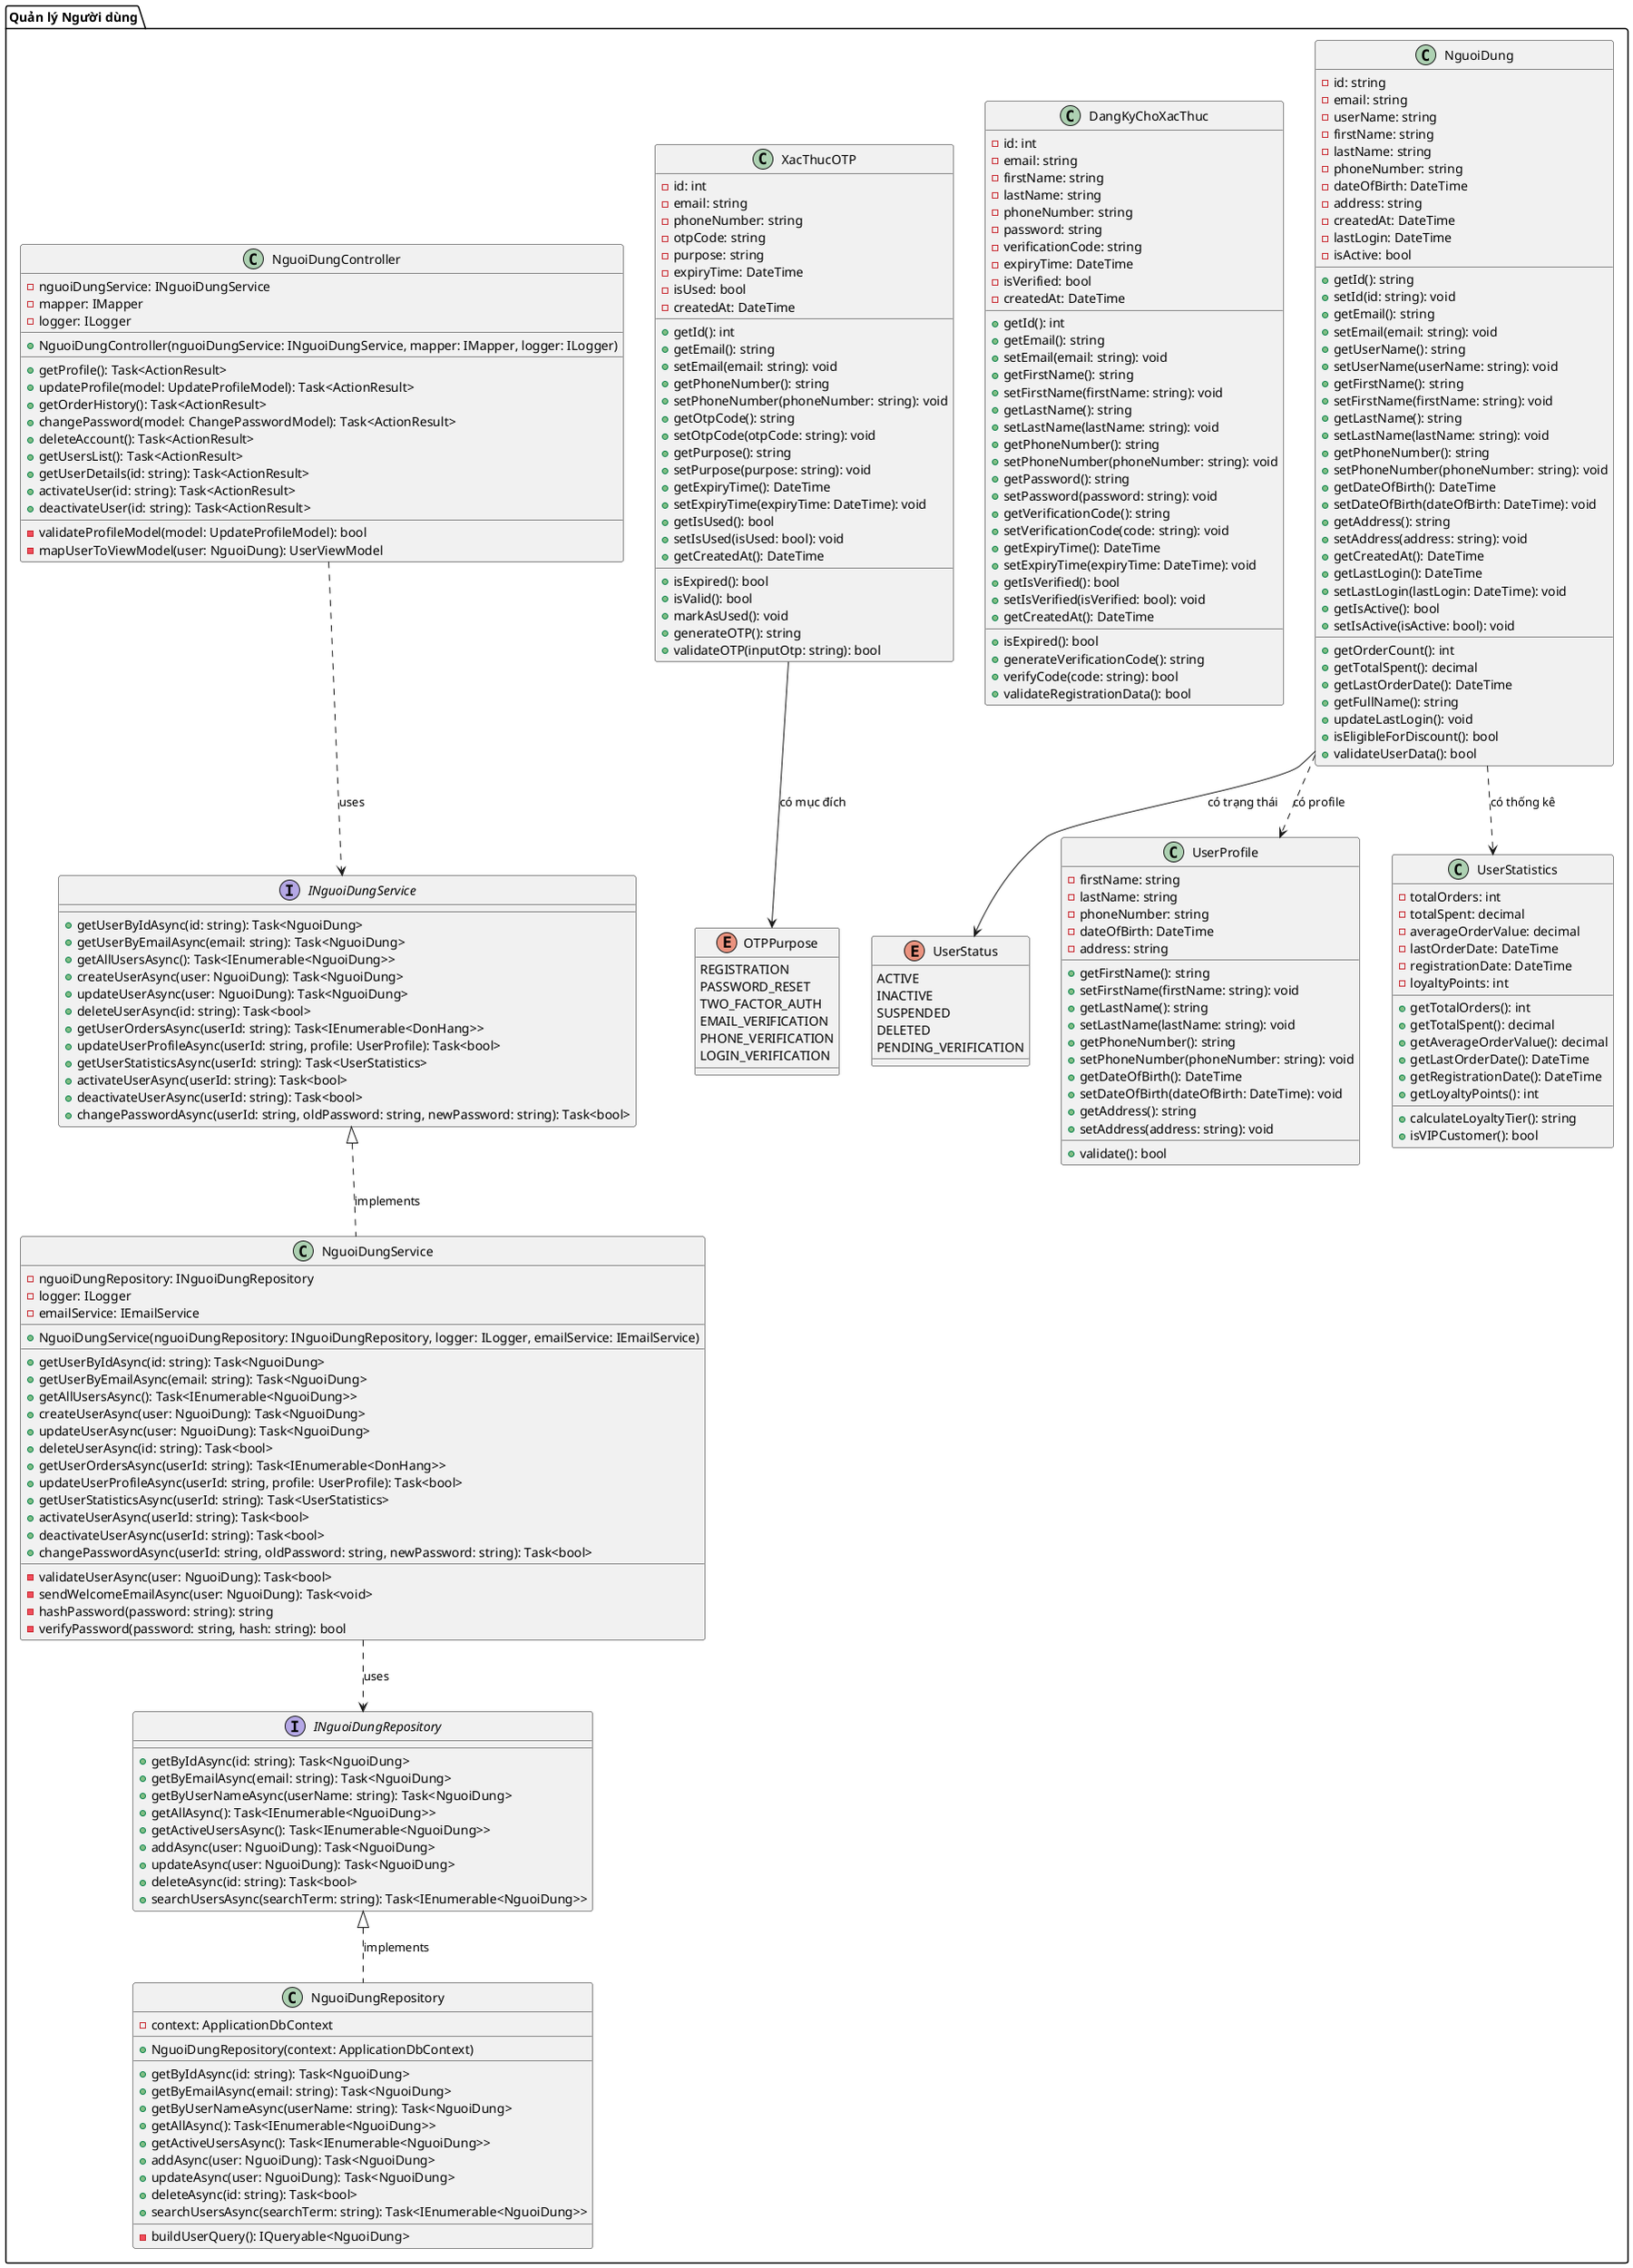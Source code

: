 @startuml SunMovement_Class_Diagram_Quan_ly_Nguoi_dung

package "Quản lý Người dùng" {
    
    class NguoiDung {
        - id: string
        - email: string
        - userName: string
        - firstName: string
        - lastName: string
        - phoneNumber: string
        - dateOfBirth: DateTime
        - address: string
        - createdAt: DateTime
        - lastLogin: DateTime
        - isActive: bool
        __
        + getId(): string
        + setId(id: string): void
        + getEmail(): string
        + setEmail(email: string): void
        + getUserName(): string
        + setUserName(userName: string): void
        + getFirstName(): string
        + setFirstName(firstName: string): void
        + getLastName(): string
        + setLastName(lastName: string): void
        + getPhoneNumber(): string
        + setPhoneNumber(phoneNumber: string): void
        + getDateOfBirth(): DateTime
        + setDateOfBirth(dateOfBirth: DateTime): void
        + getAddress(): string
        + setAddress(address: string): void
        + getCreatedAt(): DateTime
        + getLastLogin(): DateTime
        + setLastLogin(lastLogin: DateTime): void
        + getIsActive(): bool
        + setIsActive(isActive: bool): void
        __
        + getOrderCount(): int
        + getTotalSpent(): decimal
        + getLastOrderDate(): DateTime
        + getFullName(): string
        + updateLastLogin(): void
        + isEligibleForDiscount(): bool
        + validateUserData(): bool
    }

    class DangKyChoXacThuc {
        - id: int
        - email: string
        - firstName: string
        - lastName: string
        - phoneNumber: string
        - password: string
        - verificationCode: string
        - expiryTime: DateTime
        - isVerified: bool
        - createdAt: DateTime
        __
        + getId(): int
        + getEmail(): string
        + setEmail(email: string): void
        + getFirstName(): string
        + setFirstName(firstName: string): void
        + getLastName(): string
        + setLastName(lastName: string): void
        + getPhoneNumber(): string
        + setPhoneNumber(phoneNumber: string): void
        + getPassword(): string
        + setPassword(password: string): void
        + getVerificationCode(): string
        + setVerificationCode(code: string): void
        + getExpiryTime(): DateTime
        + setExpiryTime(expiryTime: DateTime): void
        + getIsVerified(): bool
        + setIsVerified(isVerified: bool): void
        + getCreatedAt(): DateTime
        __
        + isExpired(): bool
        + generateVerificationCode(): string
        + verifyCode(code: string): bool
        + validateRegistrationData(): bool
    }

    class XacThucOTP {
        - id: int
        - email: string
        - phoneNumber: string
        - otpCode: string
        - purpose: string
        - expiryTime: DateTime
        - isUsed: bool
        - createdAt: DateTime
        __
        + getId(): int
        + getEmail(): string
        + setEmail(email: string): void
        + getPhoneNumber(): string
        + setPhoneNumber(phoneNumber: string): void
        + getOtpCode(): string
        + setOtpCode(otpCode: string): void
        + getPurpose(): string
        + setPurpose(purpose: string): void
        + getExpiryTime(): DateTime
        + setExpiryTime(expiryTime: DateTime): void
        + getIsUsed(): bool
        + setIsUsed(isUsed: bool): void
        + getCreatedAt(): DateTime
        __
        + isExpired(): bool
        + isValid(): bool
        + markAsUsed(): void
        + generateOTP(): string
        + validateOTP(inputOtp: string): bool
    }

    interface INguoiDungService {
        + getUserByIdAsync(id: string): Task<NguoiDung>
        + getUserByEmailAsync(email: string): Task<NguoiDung>
        + getAllUsersAsync(): Task<IEnumerable<NguoiDung>>
        + createUserAsync(user: NguoiDung): Task<NguoiDung>
        + updateUserAsync(user: NguoiDung): Task<NguoiDung>
        + deleteUserAsync(id: string): Task<bool>
        + getUserOrdersAsync(userId: string): Task<IEnumerable<DonHang>>
        + updateUserProfileAsync(userId: string, profile: UserProfile): Task<bool>
        + getUserStatisticsAsync(userId: string): Task<UserStatistics>
        + activateUserAsync(userId: string): Task<bool>
        + deactivateUserAsync(userId: string): Task<bool>
        + changePasswordAsync(userId: string, oldPassword: string, newPassword: string): Task<bool>
    }

    interface INguoiDungRepository {
        + getByIdAsync(id: string): Task<NguoiDung>
        + getByEmailAsync(email: string): Task<NguoiDung>
        + getByUserNameAsync(userName: string): Task<NguoiDung>
        + getAllAsync(): Task<IEnumerable<NguoiDung>>
        + getActiveUsersAsync(): Task<IEnumerable<NguoiDung>>
        + addAsync(user: NguoiDung): Task<NguoiDung>
        + updateAsync(user: NguoiDung): Task<NguoiDung>
        + deleteAsync(id: string): Task<bool>
        + searchUsersAsync(searchTerm: string): Task<IEnumerable<NguoiDung>>
    }

    class NguoiDungService {
        - nguoiDungRepository: INguoiDungRepository
        - logger: ILogger
        - emailService: IEmailService
        __
        + NguoiDungService(nguoiDungRepository: INguoiDungRepository, logger: ILogger, emailService: IEmailService)
        __
        + getUserByIdAsync(id: string): Task<NguoiDung>
        + getUserByEmailAsync(email: string): Task<NguoiDung>
        + getAllUsersAsync(): Task<IEnumerable<NguoiDung>>
        + createUserAsync(user: NguoiDung): Task<NguoiDung>
        + updateUserAsync(user: NguoiDung): Task<NguoiDung>
        + deleteUserAsync(id: string): Task<bool>
        + getUserOrdersAsync(userId: string): Task<IEnumerable<DonHang>>
        + updateUserProfileAsync(userId: string, profile: UserProfile): Task<bool>
        + getUserStatisticsAsync(userId: string): Task<UserStatistics>
        + activateUserAsync(userId: string): Task<bool>
        + deactivateUserAsync(userId: string): Task<bool>
        + changePasswordAsync(userId: string, oldPassword: string, newPassword: string): Task<bool>
        __
        - validateUserAsync(user: NguoiDung): Task<bool>
        - sendWelcomeEmailAsync(user: NguoiDung): Task<void>
        - hashPassword(password: string): string
        - verifyPassword(password: string, hash: string): bool
    }

    class NguoiDungRepository {
        - context: ApplicationDbContext
        __
        + NguoiDungRepository(context: ApplicationDbContext)
        __
        + getByIdAsync(id: string): Task<NguoiDung>
        + getByEmailAsync(email: string): Task<NguoiDung>
        + getByUserNameAsync(userName: string): Task<NguoiDung>
        + getAllAsync(): Task<IEnumerable<NguoiDung>>
        + getActiveUsersAsync(): Task<IEnumerable<NguoiDung>>
        + addAsync(user: NguoiDung): Task<NguoiDung>
        + updateAsync(user: NguoiDung): Task<NguoiDung>
        + deleteAsync(id: string): Task<bool>
        + searchUsersAsync(searchTerm: string): Task<IEnumerable<NguoiDung>>
        __
        - buildUserQuery(): IQueryable<NguoiDung>
    }

    class NguoiDungController {
        - nguoiDungService: INguoiDungService
        - mapper: IMapper
        - logger: ILogger
        __
        + NguoiDungController(nguoiDungService: INguoiDungService, mapper: IMapper, logger: ILogger)
        __
        + getProfile(): Task<ActionResult>
        + updateProfile(model: UpdateProfileModel): Task<ActionResult>
        + getOrderHistory(): Task<ActionResult>
        + changePassword(model: ChangePasswordModel): Task<ActionResult>
        + deleteAccount(): Task<ActionResult>
        + getUsersList(): Task<ActionResult>
        + getUserDetails(id: string): Task<ActionResult>
        + activateUser(id: string): Task<ActionResult>
        + deactivateUser(id: string): Task<ActionResult>
        __
        - validateProfileModel(model: UpdateProfileModel): bool
        - mapUserToViewModel(user: NguoiDung): UserViewModel
    }

    enum UserStatus {
        ACTIVE
        INACTIVE
        SUSPENDED
        DELETED
        PENDING_VERIFICATION
    }

    enum OTPPurpose {
        REGISTRATION
        PASSWORD_RESET
        TWO_FACTOR_AUTH
        EMAIL_VERIFICATION
        PHONE_VERIFICATION
        LOGIN_VERIFICATION
    }

    ' Model Classes
    class UserProfile {
        - firstName: string
        - lastName: string
        - phoneNumber: string
        - dateOfBirth: DateTime
        - address: string
        __
        + getFirstName(): string
        + setFirstName(firstName: string): void
        + getLastName(): string
        + setLastName(lastName: string): void
        + getPhoneNumber(): string
        + setPhoneNumber(phoneNumber: string): void
        + getDateOfBirth(): DateTime
        + setDateOfBirth(dateOfBirth: DateTime): void
        + getAddress(): string
        + setAddress(address: string): void
        __
        + validate(): bool
    }

    class UserStatistics {
        - totalOrders: int
        - totalSpent: decimal
        - averageOrderValue: decimal
        - lastOrderDate: DateTime
        - registrationDate: DateTime
        - loyaltyPoints: int
        __
        + getTotalOrders(): int
        + getTotalSpent(): decimal
        + getAverageOrderValue(): decimal
        + getLastOrderDate(): DateTime
        + getRegistrationDate(): DateTime
        + getLoyaltyPoints(): int
        __
        + calculateLoyaltyTier(): string
        + isVIPCustomer(): bool
    }
}

' Relationships
NguoiDung --> UserStatus : "có trạng thái"
XacThucOTP --> OTPPurpose : "có mục đích"

' Associations
NguoiDung ..> UserProfile : "có profile"
NguoiDung ..> UserStatistics : "có thống kê"

' Dependencies
NguoiDungController ..> INguoiDungService : "uses"
NguoiDungService ..> INguoiDungRepository : "uses"

' Inheritance/Implementation
INguoiDungService <|.. NguoiDungService : "implements"
INguoiDungRepository <|.. NguoiDungRepository : "implements"

@enduml
